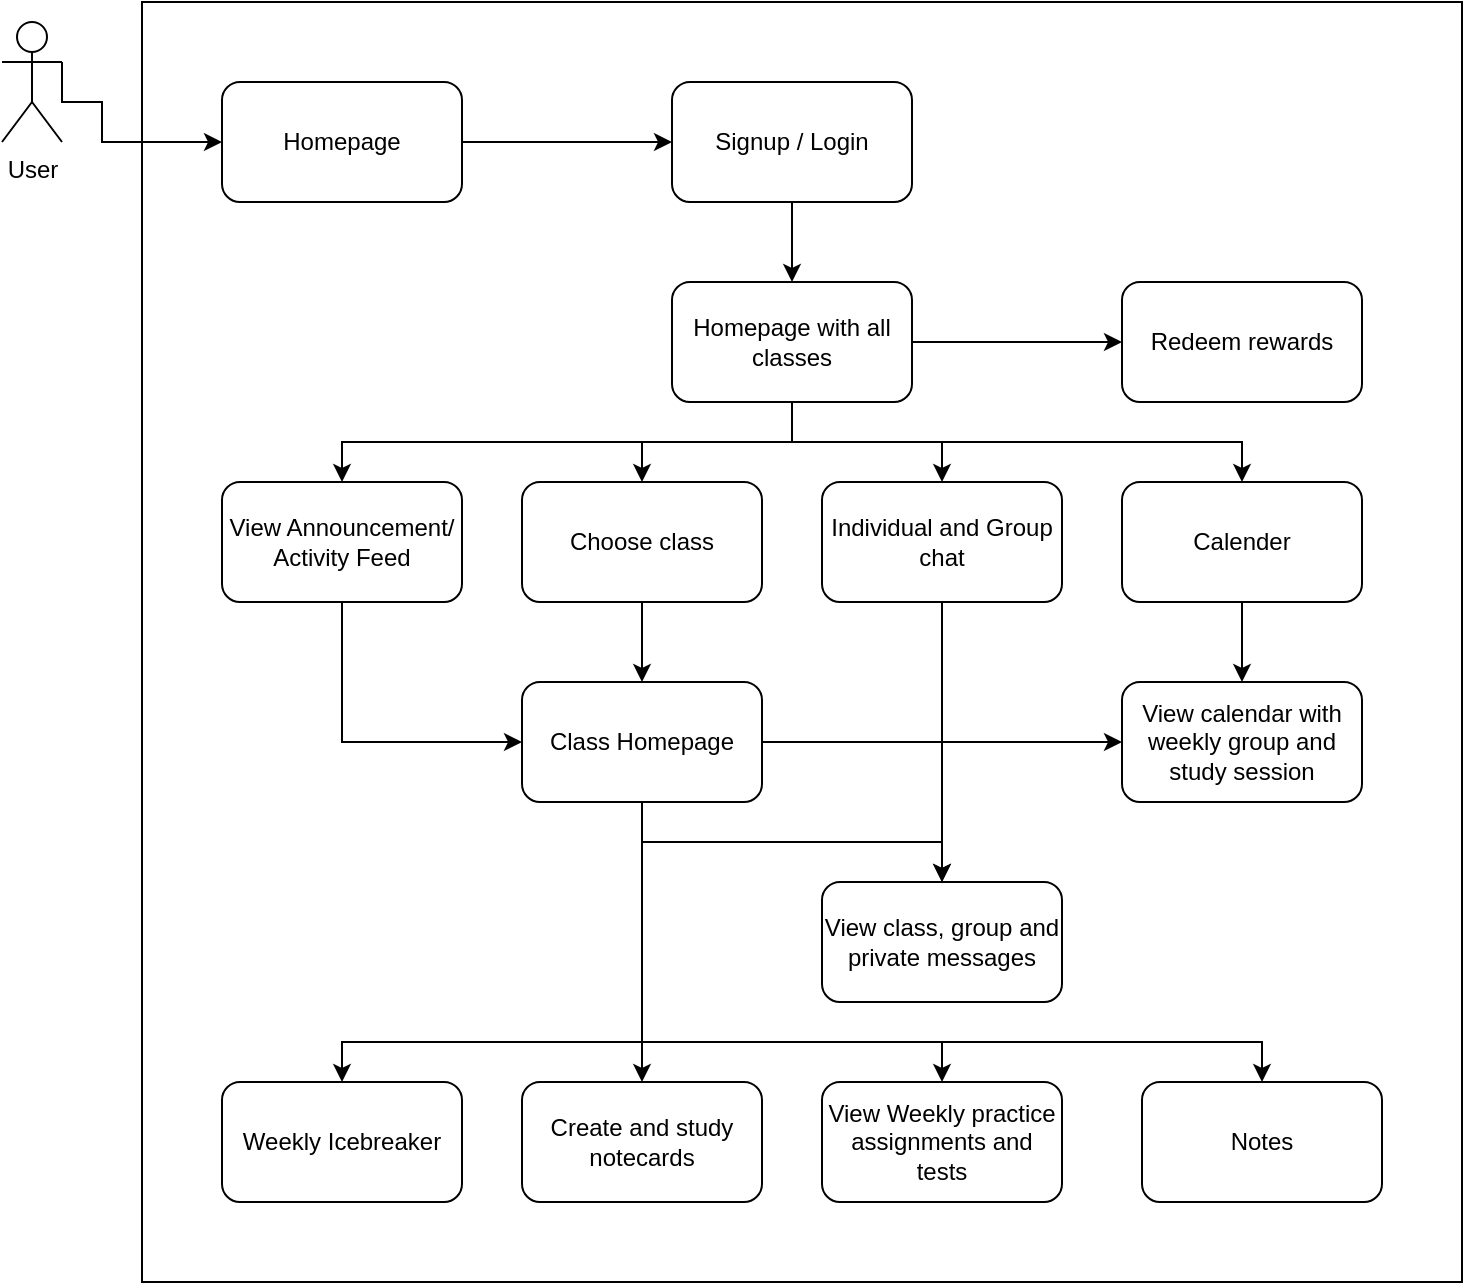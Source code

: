 <mxfile version="13.7.3" type="device"><diagram id="4HpOwwNYoVlCOU2antTL" name="Page-1"><mxGraphModel dx="1662" dy="794" grid="1" gridSize="10" guides="1" tooltips="1" connect="1" arrows="1" fold="1" page="1" pageScale="1" pageWidth="850" pageHeight="1100" math="0" shadow="0"><root><mxCell id="0"/><mxCell id="1" parent="0"/><mxCell id="oakhQDZd3UoDAGULEksx-11" value="" style="rounded=0;whiteSpace=wrap;html=1;" parent="1" vertex="1"><mxGeometry x="160" y="40" width="660" height="640" as="geometry"/></mxCell><mxCell id="oakhQDZd3UoDAGULEksx-28" style="edgeStyle=orthogonalEdgeStyle;rounded=0;orthogonalLoop=1;jettySize=auto;html=1;exitX=1;exitY=0.333;exitDx=0;exitDy=0;exitPerimeter=0;entryX=0;entryY=0.5;entryDx=0;entryDy=0;" parent="1" source="oakhQDZd3UoDAGULEksx-6" target="oakhQDZd3UoDAGULEksx-14" edge="1"><mxGeometry relative="1" as="geometry"><Array as="points"><mxPoint x="120" y="70"/><mxPoint x="120" y="90"/><mxPoint x="140" y="90"/><mxPoint x="140" y="110"/></Array></mxGeometry></mxCell><mxCell id="oakhQDZd3UoDAGULEksx-6" value="User" style="shape=umlActor;verticalLabelPosition=bottom;verticalAlign=top;html=1;outlineConnect=0;" parent="1" vertex="1"><mxGeometry x="90" y="50" width="30" height="60" as="geometry"/></mxCell><mxCell id="oakhQDZd3UoDAGULEksx-16" style="edgeStyle=orthogonalEdgeStyle;rounded=0;orthogonalLoop=1;jettySize=auto;html=1;exitX=0.5;exitY=1;exitDx=0;exitDy=0;entryX=0.5;entryY=0;entryDx=0;entryDy=0;" parent="1" source="oakhQDZd3UoDAGULEksx-12" target="oakhQDZd3UoDAGULEksx-13" edge="1"><mxGeometry relative="1" as="geometry"/></mxCell><mxCell id="oakhQDZd3UoDAGULEksx-12" value="Signup / Login" style="rounded=1;whiteSpace=wrap;html=1;" parent="1" vertex="1"><mxGeometry x="425" y="80" width="120" height="60" as="geometry"/></mxCell><mxCell id="oakhQDZd3UoDAGULEksx-18" style="edgeStyle=orthogonalEdgeStyle;rounded=0;orthogonalLoop=1;jettySize=auto;html=1;exitX=0.5;exitY=1;exitDx=0;exitDy=0;entryX=0.5;entryY=0;entryDx=0;entryDy=0;" parent="1" source="oakhQDZd3UoDAGULEksx-13" target="oakhQDZd3UoDAGULEksx-17" edge="1"><mxGeometry relative="1" as="geometry"/></mxCell><mxCell id="reJf-OWe11JNXEO3auH0-5" style="edgeStyle=orthogonalEdgeStyle;rounded=0;orthogonalLoop=1;jettySize=auto;html=1;exitX=0.5;exitY=1;exitDx=0;exitDy=0;entryX=0.5;entryY=0;entryDx=0;entryDy=0;" edge="1" parent="1" source="oakhQDZd3UoDAGULEksx-13" target="reJf-OWe11JNXEO3auH0-3"><mxGeometry relative="1" as="geometry"/></mxCell><mxCell id="reJf-OWe11JNXEO3auH0-10" style="edgeStyle=orthogonalEdgeStyle;rounded=0;orthogonalLoop=1;jettySize=auto;html=1;exitX=0.5;exitY=1;exitDx=0;exitDy=0;entryX=0.5;entryY=0;entryDx=0;entryDy=0;" edge="1" parent="1" source="oakhQDZd3UoDAGULEksx-13" target="reJf-OWe11JNXEO3auH0-7"><mxGeometry relative="1" as="geometry"/></mxCell><mxCell id="reJf-OWe11JNXEO3auH0-11" style="edgeStyle=orthogonalEdgeStyle;rounded=0;orthogonalLoop=1;jettySize=auto;html=1;exitX=0.5;exitY=1;exitDx=0;exitDy=0;entryX=0.5;entryY=0;entryDx=0;entryDy=0;" edge="1" parent="1" source="oakhQDZd3UoDAGULEksx-13" target="reJf-OWe11JNXEO3auH0-8"><mxGeometry relative="1" as="geometry"/></mxCell><mxCell id="reJf-OWe11JNXEO3auH0-20" style="edgeStyle=orthogonalEdgeStyle;rounded=0;orthogonalLoop=1;jettySize=auto;html=1;exitX=1;exitY=0.5;exitDx=0;exitDy=0;entryX=0;entryY=0.5;entryDx=0;entryDy=0;" edge="1" parent="1" source="oakhQDZd3UoDAGULEksx-13" target="oakhQDZd3UoDAGULEksx-24"><mxGeometry relative="1" as="geometry"/></mxCell><mxCell id="oakhQDZd3UoDAGULEksx-13" value="Homepage with all classes" style="rounded=1;whiteSpace=wrap;html=1;" parent="1" vertex="1"><mxGeometry x="425" y="180" width="120" height="60" as="geometry"/></mxCell><mxCell id="oakhQDZd3UoDAGULEksx-15" style="edgeStyle=orthogonalEdgeStyle;rounded=0;orthogonalLoop=1;jettySize=auto;html=1;exitX=1;exitY=0.5;exitDx=0;exitDy=0;entryX=0;entryY=0.5;entryDx=0;entryDy=0;" parent="1" source="oakhQDZd3UoDAGULEksx-14" target="oakhQDZd3UoDAGULEksx-12" edge="1"><mxGeometry relative="1" as="geometry"/></mxCell><mxCell id="oakhQDZd3UoDAGULEksx-14" value="Homepage" style="rounded=1;whiteSpace=wrap;html=1;" parent="1" vertex="1"><mxGeometry x="200" y="80" width="120" height="60" as="geometry"/></mxCell><mxCell id="reJf-OWe11JNXEO3auH0-24" style="edgeStyle=orthogonalEdgeStyle;rounded=0;orthogonalLoop=1;jettySize=auto;html=1;exitX=0.5;exitY=1;exitDx=0;exitDy=0;entryX=0;entryY=0.5;entryDx=0;entryDy=0;" edge="1" parent="1" source="oakhQDZd3UoDAGULEksx-17" target="reJf-OWe11JNXEO3auH0-4"><mxGeometry relative="1" as="geometry"/></mxCell><mxCell id="oakhQDZd3UoDAGULEksx-17" value="View Announcement/&lt;br&gt;Activity Feed" style="rounded=1;whiteSpace=wrap;html=1;" parent="1" vertex="1"><mxGeometry x="200" y="280" width="120" height="60" as="geometry"/></mxCell><mxCell id="oakhQDZd3UoDAGULEksx-19" value="View class, group and private messages" style="rounded=1;whiteSpace=wrap;html=1;" parent="1" vertex="1"><mxGeometry x="500" y="480" width="120" height="60" as="geometry"/></mxCell><mxCell id="oakhQDZd3UoDAGULEksx-20" value="View calendar with weekly group and study session" style="rounded=1;whiteSpace=wrap;html=1;" parent="1" vertex="1"><mxGeometry x="650" y="380" width="120" height="60" as="geometry"/></mxCell><mxCell id="oakhQDZd3UoDAGULEksx-21" value="Create and study notecards" style="rounded=1;whiteSpace=wrap;html=1;" parent="1" vertex="1"><mxGeometry x="350" y="580" width="120" height="60" as="geometry"/></mxCell><mxCell id="oakhQDZd3UoDAGULEksx-22" value="View Weekly practice assignments and tests" style="rounded=1;whiteSpace=wrap;html=1;" parent="1" vertex="1"><mxGeometry x="500" y="580" width="120" height="60" as="geometry"/></mxCell><mxCell id="oakhQDZd3UoDAGULEksx-23" value="Weekly Icebreaker" style="rounded=1;whiteSpace=wrap;html=1;" parent="1" vertex="1"><mxGeometry x="200" y="580" width="120" height="60" as="geometry"/></mxCell><mxCell id="oakhQDZd3UoDAGULEksx-24" value="Redeem rewards" style="rounded=1;whiteSpace=wrap;html=1;" parent="1" vertex="1"><mxGeometry x="650" y="180" width="120" height="60" as="geometry"/></mxCell><mxCell id="reJf-OWe11JNXEO3auH0-1" value="Notes" style="rounded=1;whiteSpace=wrap;html=1;" vertex="1" parent="1"><mxGeometry x="660" y="580" width="120" height="60" as="geometry"/></mxCell><mxCell id="reJf-OWe11JNXEO3auH0-6" style="edgeStyle=orthogonalEdgeStyle;rounded=0;orthogonalLoop=1;jettySize=auto;html=1;exitX=0.5;exitY=1;exitDx=0;exitDy=0;entryX=0.5;entryY=0;entryDx=0;entryDy=0;" edge="1" parent="1" source="reJf-OWe11JNXEO3auH0-3" target="reJf-OWe11JNXEO3auH0-4"><mxGeometry relative="1" as="geometry"/></mxCell><mxCell id="reJf-OWe11JNXEO3auH0-3" value="Choose class" style="rounded=1;whiteSpace=wrap;html=1;" vertex="1" parent="1"><mxGeometry x="350" y="280" width="120" height="60" as="geometry"/></mxCell><mxCell id="reJf-OWe11JNXEO3auH0-13" style="edgeStyle=orthogonalEdgeStyle;rounded=0;orthogonalLoop=1;jettySize=auto;html=1;exitX=0.5;exitY=1;exitDx=0;exitDy=0;entryX=0.5;entryY=0;entryDx=0;entryDy=0;" edge="1" parent="1" source="reJf-OWe11JNXEO3auH0-4" target="oakhQDZd3UoDAGULEksx-19"><mxGeometry relative="1" as="geometry"/></mxCell><mxCell id="reJf-OWe11JNXEO3auH0-15" style="edgeStyle=orthogonalEdgeStyle;rounded=0;orthogonalLoop=1;jettySize=auto;html=1;exitX=1;exitY=0.5;exitDx=0;exitDy=0;entryX=0;entryY=0.5;entryDx=0;entryDy=0;" edge="1" parent="1" source="reJf-OWe11JNXEO3auH0-4" target="oakhQDZd3UoDAGULEksx-20"><mxGeometry relative="1" as="geometry"/></mxCell><mxCell id="reJf-OWe11JNXEO3auH0-17" style="edgeStyle=orthogonalEdgeStyle;rounded=0;orthogonalLoop=1;jettySize=auto;html=1;exitX=0.5;exitY=1;exitDx=0;exitDy=0;entryX=0.5;entryY=0;entryDx=0;entryDy=0;" edge="1" parent="1" source="reJf-OWe11JNXEO3auH0-4" target="oakhQDZd3UoDAGULEksx-21"><mxGeometry relative="1" as="geometry"/></mxCell><mxCell id="reJf-OWe11JNXEO3auH0-18" style="edgeStyle=orthogonalEdgeStyle;rounded=0;orthogonalLoop=1;jettySize=auto;html=1;exitX=0.5;exitY=1;exitDx=0;exitDy=0;entryX=0.5;entryY=0;entryDx=0;entryDy=0;" edge="1" parent="1" source="reJf-OWe11JNXEO3auH0-4" target="oakhQDZd3UoDAGULEksx-22"><mxGeometry relative="1" as="geometry"><Array as="points"><mxPoint x="410" y="560"/><mxPoint x="560" y="560"/></Array></mxGeometry></mxCell><mxCell id="reJf-OWe11JNXEO3auH0-19" style="edgeStyle=orthogonalEdgeStyle;rounded=0;orthogonalLoop=1;jettySize=auto;html=1;exitX=0.5;exitY=1;exitDx=0;exitDy=0;entryX=0.5;entryY=0;entryDx=0;entryDy=0;" edge="1" parent="1" source="reJf-OWe11JNXEO3auH0-4" target="oakhQDZd3UoDAGULEksx-23"><mxGeometry relative="1" as="geometry"><Array as="points"><mxPoint x="410" y="560"/><mxPoint x="260" y="560"/></Array></mxGeometry></mxCell><mxCell id="reJf-OWe11JNXEO3auH0-21" style="edgeStyle=orthogonalEdgeStyle;rounded=0;orthogonalLoop=1;jettySize=auto;html=1;exitX=0.5;exitY=1;exitDx=0;exitDy=0;entryX=0.5;entryY=0;entryDx=0;entryDy=0;" edge="1" parent="1" source="reJf-OWe11JNXEO3auH0-4" target="reJf-OWe11JNXEO3auH0-1"><mxGeometry relative="1" as="geometry"><Array as="points"><mxPoint x="410" y="560"/><mxPoint x="720" y="560"/></Array></mxGeometry></mxCell><mxCell id="reJf-OWe11JNXEO3auH0-4" value="Class Homepage" style="rounded=1;whiteSpace=wrap;html=1;" vertex="1" parent="1"><mxGeometry x="350" y="380" width="120" height="60" as="geometry"/></mxCell><mxCell id="reJf-OWe11JNXEO3auH0-12" style="edgeStyle=orthogonalEdgeStyle;rounded=0;orthogonalLoop=1;jettySize=auto;html=1;exitX=0.5;exitY=1;exitDx=0;exitDy=0;entryX=0.5;entryY=0;entryDx=0;entryDy=0;" edge="1" parent="1" source="reJf-OWe11JNXEO3auH0-7" target="oakhQDZd3UoDAGULEksx-19"><mxGeometry relative="1" as="geometry"/></mxCell><mxCell id="reJf-OWe11JNXEO3auH0-7" value="Individual and Group chat" style="rounded=1;whiteSpace=wrap;html=1;" vertex="1" parent="1"><mxGeometry x="500" y="280" width="120" height="60" as="geometry"/></mxCell><mxCell id="reJf-OWe11JNXEO3auH0-16" style="edgeStyle=orthogonalEdgeStyle;rounded=0;orthogonalLoop=1;jettySize=auto;html=1;exitX=0.5;exitY=1;exitDx=0;exitDy=0;entryX=0.5;entryY=0;entryDx=0;entryDy=0;" edge="1" parent="1" source="reJf-OWe11JNXEO3auH0-8" target="oakhQDZd3UoDAGULEksx-20"><mxGeometry relative="1" as="geometry"/></mxCell><mxCell id="reJf-OWe11JNXEO3auH0-8" value="Calender" style="rounded=1;whiteSpace=wrap;html=1;" vertex="1" parent="1"><mxGeometry x="650" y="280" width="120" height="60" as="geometry"/></mxCell></root></mxGraphModel></diagram></mxfile>